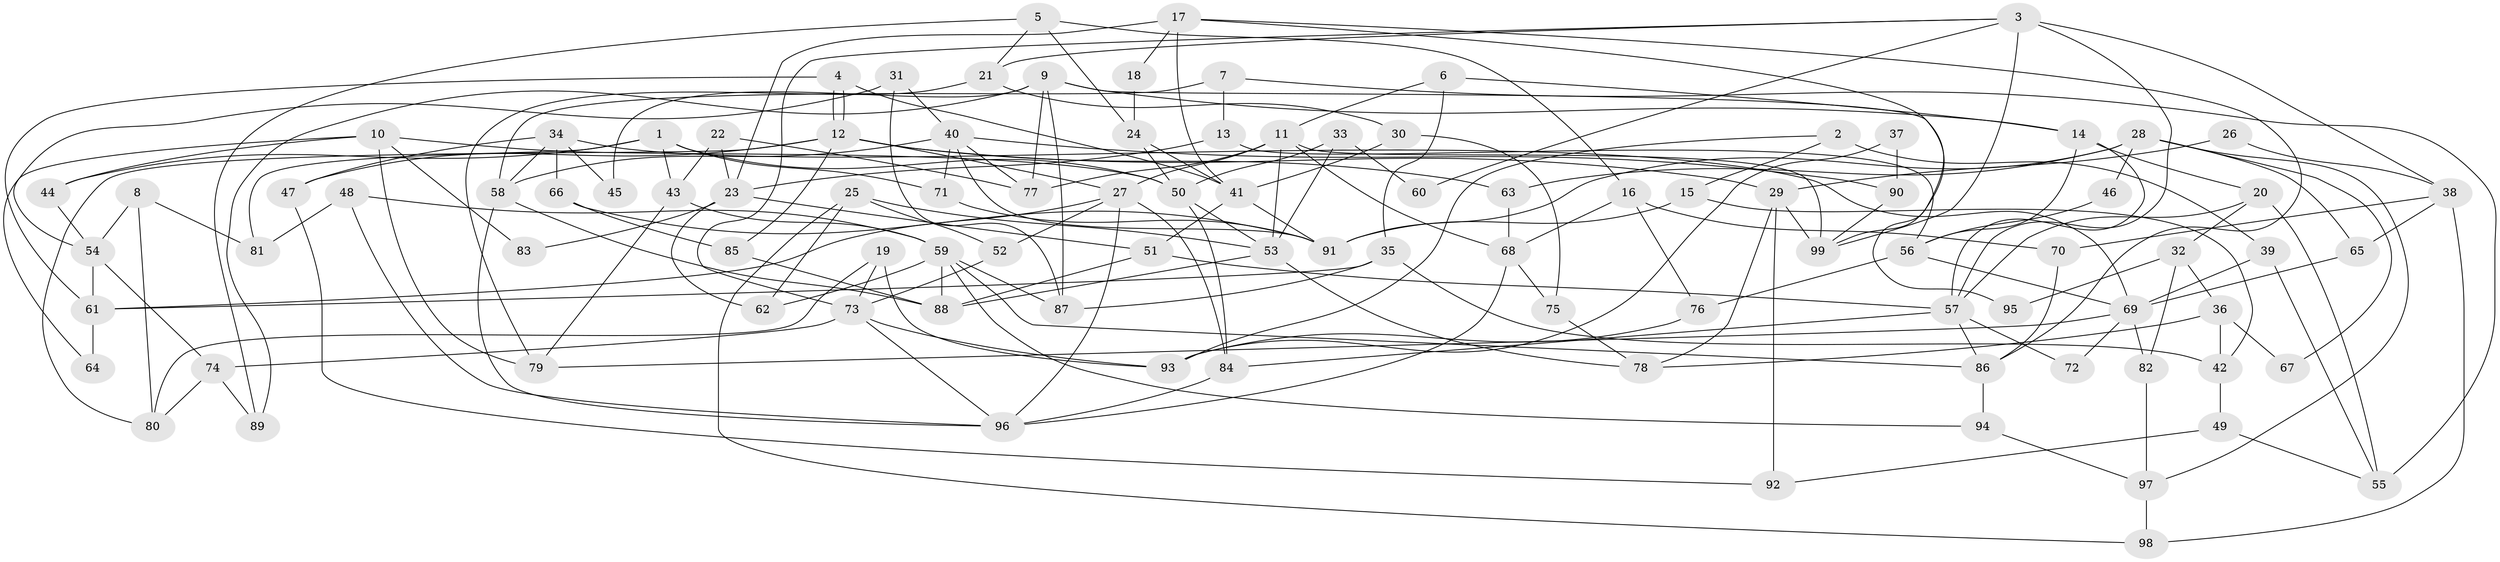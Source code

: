 // coarse degree distribution, {6: 0.12903225806451613, 4: 0.1935483870967742, 9: 0.08064516129032258, 7: 0.08064516129032258, 5: 0.12903225806451613, 3: 0.12903225806451613, 8: 0.0967741935483871, 10: 0.016129032258064516, 2: 0.14516129032258066}
// Generated by graph-tools (version 1.1) at 2025/23/03/03/25 07:23:59]
// undirected, 99 vertices, 198 edges
graph export_dot {
graph [start="1"]
  node [color=gray90,style=filled];
  1;
  2;
  3;
  4;
  5;
  6;
  7;
  8;
  9;
  10;
  11;
  12;
  13;
  14;
  15;
  16;
  17;
  18;
  19;
  20;
  21;
  22;
  23;
  24;
  25;
  26;
  27;
  28;
  29;
  30;
  31;
  32;
  33;
  34;
  35;
  36;
  37;
  38;
  39;
  40;
  41;
  42;
  43;
  44;
  45;
  46;
  47;
  48;
  49;
  50;
  51;
  52;
  53;
  54;
  55;
  56;
  57;
  58;
  59;
  60;
  61;
  62;
  63;
  64;
  65;
  66;
  67;
  68;
  69;
  70;
  71;
  72;
  73;
  74;
  75;
  76;
  77;
  78;
  79;
  80;
  81;
  82;
  83;
  84;
  85;
  86;
  87;
  88;
  89;
  90;
  91;
  92;
  93;
  94;
  95;
  96;
  97;
  98;
  99;
  1 -- 44;
  1 -- 43;
  1 -- 50;
  1 -- 71;
  1 -- 81;
  2 -- 93;
  2 -- 15;
  2 -- 39;
  3 -- 73;
  3 -- 57;
  3 -- 21;
  3 -- 38;
  3 -- 60;
  3 -- 99;
  4 -- 41;
  4 -- 12;
  4 -- 12;
  4 -- 61;
  5 -- 24;
  5 -- 16;
  5 -- 21;
  5 -- 89;
  6 -- 11;
  6 -- 14;
  6 -- 35;
  7 -- 58;
  7 -- 55;
  7 -- 13;
  8 -- 54;
  8 -- 80;
  8 -- 81;
  9 -- 77;
  9 -- 14;
  9 -- 45;
  9 -- 87;
  9 -- 89;
  9 -- 95;
  10 -- 79;
  10 -- 50;
  10 -- 44;
  10 -- 64;
  10 -- 83;
  11 -- 99;
  11 -- 27;
  11 -- 53;
  11 -- 68;
  11 -- 77;
  12 -- 27;
  12 -- 29;
  12 -- 47;
  12 -- 63;
  12 -- 80;
  12 -- 85;
  13 -- 23;
  13 -- 56;
  14 -- 57;
  14 -- 56;
  14 -- 20;
  15 -- 91;
  15 -- 42;
  16 -- 68;
  16 -- 76;
  16 -- 70;
  17 -- 86;
  17 -- 99;
  17 -- 18;
  17 -- 23;
  17 -- 41;
  18 -- 24;
  19 -- 73;
  19 -- 80;
  19 -- 93;
  20 -- 57;
  20 -- 32;
  20 -- 55;
  21 -- 30;
  21 -- 79;
  22 -- 23;
  22 -- 43;
  22 -- 77;
  23 -- 51;
  23 -- 62;
  23 -- 83;
  24 -- 41;
  24 -- 50;
  25 -- 53;
  25 -- 62;
  25 -- 52;
  25 -- 98;
  26 -- 38;
  26 -- 29;
  27 -- 84;
  27 -- 61;
  27 -- 52;
  27 -- 96;
  28 -- 63;
  28 -- 91;
  28 -- 46;
  28 -- 65;
  28 -- 67;
  28 -- 97;
  29 -- 78;
  29 -- 92;
  29 -- 99;
  30 -- 75;
  30 -- 41;
  31 -- 87;
  31 -- 40;
  31 -- 54;
  32 -- 82;
  32 -- 36;
  32 -- 95;
  33 -- 50;
  33 -- 53;
  33 -- 60;
  34 -- 66;
  34 -- 58;
  34 -- 45;
  34 -- 47;
  34 -- 69;
  35 -- 61;
  35 -- 42;
  35 -- 87;
  36 -- 42;
  36 -- 67;
  36 -- 78;
  37 -- 90;
  37 -- 93;
  38 -- 70;
  38 -- 65;
  38 -- 98;
  39 -- 69;
  39 -- 55;
  40 -- 91;
  40 -- 77;
  40 -- 58;
  40 -- 71;
  40 -- 90;
  41 -- 51;
  41 -- 91;
  42 -- 49;
  43 -- 79;
  43 -- 59;
  44 -- 54;
  46 -- 56;
  47 -- 92;
  48 -- 96;
  48 -- 81;
  48 -- 59;
  49 -- 55;
  49 -- 92;
  50 -- 84;
  50 -- 53;
  51 -- 88;
  51 -- 57;
  52 -- 73;
  53 -- 78;
  53 -- 88;
  54 -- 74;
  54 -- 61;
  56 -- 69;
  56 -- 76;
  57 -- 86;
  57 -- 72;
  57 -- 84;
  58 -- 88;
  58 -- 96;
  59 -- 87;
  59 -- 62;
  59 -- 86;
  59 -- 88;
  59 -- 94;
  61 -- 64;
  63 -- 68;
  65 -- 69;
  66 -- 91;
  66 -- 85;
  68 -- 96;
  68 -- 75;
  69 -- 72;
  69 -- 79;
  69 -- 82;
  70 -- 86;
  71 -- 91;
  73 -- 96;
  73 -- 74;
  73 -- 93;
  74 -- 89;
  74 -- 80;
  75 -- 78;
  76 -- 93;
  82 -- 97;
  84 -- 96;
  85 -- 88;
  86 -- 94;
  90 -- 99;
  94 -- 97;
  97 -- 98;
}
